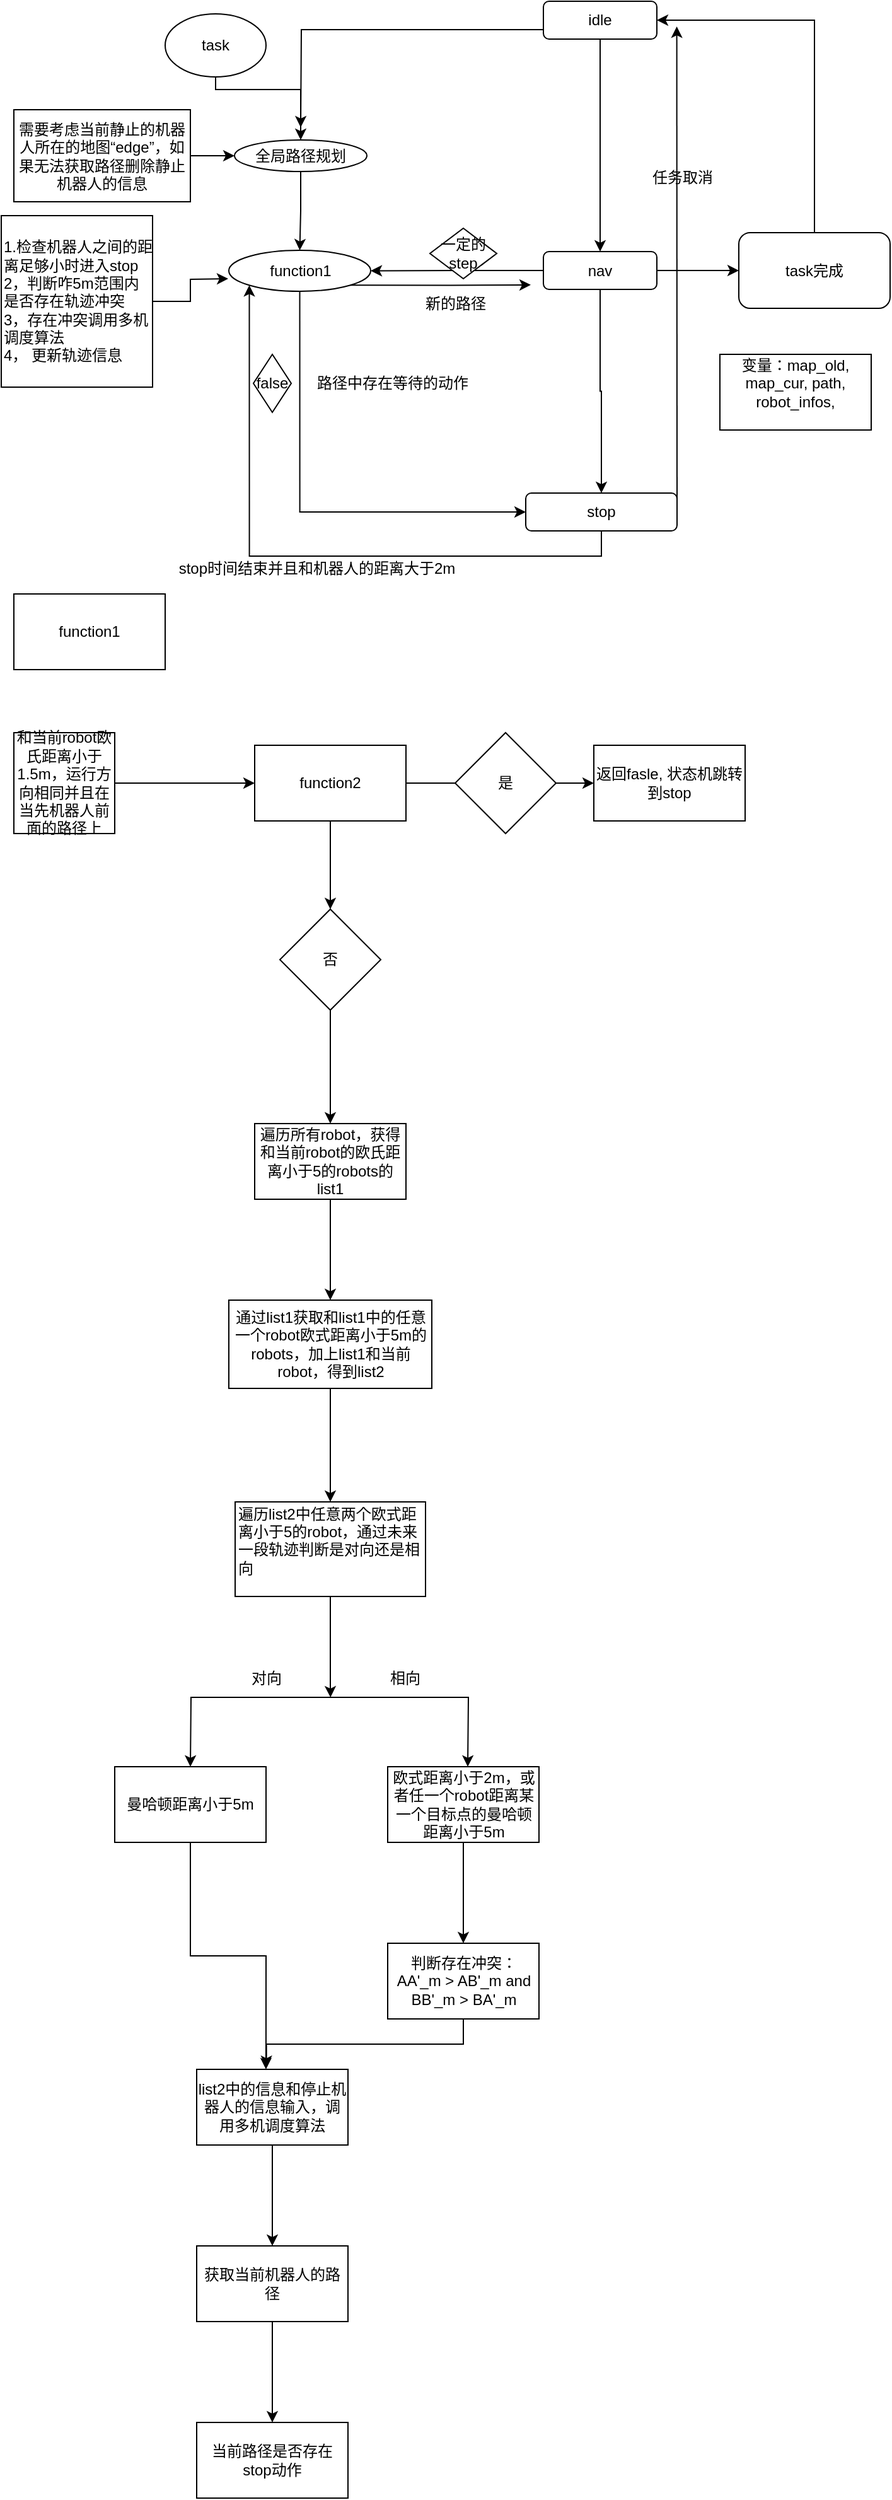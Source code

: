 <mxfile version="15.3.5" type="github" pages="2">
  <diagram id="9fSyIhTfwZy8_oy5fgW9" name="Page-1">
    <mxGraphModel dx="748" dy="523" grid="1" gridSize="10" guides="1" tooltips="1" connect="1" arrows="1" fold="1" page="1" pageScale="1" pageWidth="827" pageHeight="1169" math="0" shadow="0">
      <root>
        <mxCell id="0" />
        <mxCell id="1" parent="0" />
        <mxCell id="qDxuMMK1ASLJ5tELzvt4-7" value="" style="edgeStyle=orthogonalEdgeStyle;rounded=0;orthogonalLoop=1;jettySize=auto;html=1;exitX=0;exitY=0.75;exitDx=0;exitDy=0;" parent="1" source="qDxuMMK1ASLJ5tELzvt4-1" edge="1">
          <mxGeometry relative="1" as="geometry">
            <mxPoint x="345.034" y="160" as="sourcePoint" />
            <mxPoint x="247.5" y="230" as="targetPoint" />
          </mxGeometry>
        </mxCell>
        <mxCell id="qDxuMMK1ASLJ5tELzvt4-17" style="edgeStyle=orthogonalEdgeStyle;rounded=0;orthogonalLoop=1;jettySize=auto;html=1;exitX=0.5;exitY=1;exitDx=0;exitDy=0;entryX=0.5;entryY=0;entryDx=0;entryDy=0;" parent="1" source="qDxuMMK1ASLJ5tELzvt4-1" target="qDxuMMK1ASLJ5tELzvt4-3" edge="1">
          <mxGeometry relative="1" as="geometry" />
        </mxCell>
        <mxCell id="qDxuMMK1ASLJ5tELzvt4-1" value="idle" style="rounded=1;whiteSpace=wrap;html=1;" parent="1" vertex="1">
          <mxGeometry x="440" y="130" width="90" height="30" as="geometry" />
        </mxCell>
        <mxCell id="qDxuMMK1ASLJ5tELzvt4-38" style="edgeStyle=orthogonalEdgeStyle;rounded=0;orthogonalLoop=1;jettySize=auto;html=1;exitX=0;exitY=0.5;exitDx=0;exitDy=0;entryX=1;entryY=0.5;entryDx=0;entryDy=0;" parent="1" source="qDxuMMK1ASLJ5tELzvt4-3" target="qDxuMMK1ASLJ5tELzvt4-11" edge="1">
          <mxGeometry relative="1" as="geometry" />
        </mxCell>
        <mxCell id="qDxuMMK1ASLJ5tELzvt4-39" style="edgeStyle=orthogonalEdgeStyle;rounded=0;orthogonalLoop=1;jettySize=auto;html=1;exitX=0.5;exitY=1;exitDx=0;exitDy=0;" parent="1" source="qDxuMMK1ASLJ5tELzvt4-3" target="qDxuMMK1ASLJ5tELzvt4-4" edge="1">
          <mxGeometry relative="1" as="geometry" />
        </mxCell>
        <mxCell id="JFUP2v7yk-JefAY3bPmS-2" value="" style="edgeStyle=orthogonalEdgeStyle;rounded=0;orthogonalLoop=1;jettySize=auto;html=1;" parent="1" source="qDxuMMK1ASLJ5tELzvt4-3" target="JFUP2v7yk-JefAY3bPmS-1" edge="1">
          <mxGeometry relative="1" as="geometry" />
        </mxCell>
        <mxCell id="qDxuMMK1ASLJ5tELzvt4-3" value="nav" style="rounded=1;whiteSpace=wrap;html=1;" parent="1" vertex="1">
          <mxGeometry x="440" y="328.5" width="90" height="30" as="geometry" />
        </mxCell>
        <mxCell id="3cbIK_l76NgNLZqBz30H-1" style="edgeStyle=orthogonalEdgeStyle;rounded=0;orthogonalLoop=1;jettySize=auto;html=1;exitX=0.5;exitY=1;exitDx=0;exitDy=0;entryX=0;entryY=1;entryDx=0;entryDy=0;" parent="1" source="qDxuMMK1ASLJ5tELzvt4-4" target="qDxuMMK1ASLJ5tELzvt4-11" edge="1">
          <mxGeometry relative="1" as="geometry" />
        </mxCell>
        <mxCell id="YWf5hdl0k4rwagdgwX8Y-10" style="edgeStyle=none;curved=1;rounded=0;orthogonalLoop=1;jettySize=auto;html=1;exitX=1;exitY=0.5;exitDx=0;exitDy=0;endArrow=classic;endFill=1;sourcePerimeterSpacing=8;targetPerimeterSpacing=8;" edge="1" parent="1" source="qDxuMMK1ASLJ5tELzvt4-4">
          <mxGeometry relative="1" as="geometry">
            <mxPoint x="545.793" y="150" as="targetPoint" />
          </mxGeometry>
        </mxCell>
        <mxCell id="qDxuMMK1ASLJ5tELzvt4-4" value="stop" style="rounded=1;whiteSpace=wrap;html=1;" parent="1" vertex="1">
          <mxGeometry x="426" y="520" width="120" height="30" as="geometry" />
        </mxCell>
        <mxCell id="qDxuMMK1ASLJ5tELzvt4-8" style="edgeStyle=orthogonalEdgeStyle;rounded=0;orthogonalLoop=1;jettySize=auto;html=1;exitX=0.5;exitY=1;exitDx=0;exitDy=0;entryX=0.5;entryY=0;entryDx=0;entryDy=0;" parent="1" source="qDxuMMK1ASLJ5tELzvt4-5" target="qDxuMMK1ASLJ5tELzvt4-6" edge="1">
          <mxGeometry relative="1" as="geometry">
            <Array as="points">
              <mxPoint x="180" y="200" />
              <mxPoint x="248" y="200" />
            </Array>
          </mxGeometry>
        </mxCell>
        <mxCell id="qDxuMMK1ASLJ5tELzvt4-5" value="task" style="ellipse;whiteSpace=wrap;html=1;" parent="1" vertex="1">
          <mxGeometry x="140" y="140" width="80" height="50" as="geometry" />
        </mxCell>
        <mxCell id="qDxuMMK1ASLJ5tELzvt4-12" value="" style="edgeStyle=orthogonalEdgeStyle;rounded=0;orthogonalLoop=1;jettySize=auto;html=1;" parent="1" source="qDxuMMK1ASLJ5tELzvt4-6" target="qDxuMMK1ASLJ5tELzvt4-11" edge="1">
          <mxGeometry relative="1" as="geometry" />
        </mxCell>
        <mxCell id="qDxuMMK1ASLJ5tELzvt4-6" value="全局路径规划" style="ellipse;whiteSpace=wrap;html=1;rounded=1;" parent="1" vertex="1">
          <mxGeometry x="195" y="240" width="105" height="25" as="geometry" />
        </mxCell>
        <mxCell id="qDxuMMK1ASLJ5tELzvt4-10" style="edgeStyle=orthogonalEdgeStyle;rounded=0;orthogonalLoop=1;jettySize=auto;html=1;exitX=1;exitY=0.5;exitDx=0;exitDy=0;entryX=0;entryY=0.5;entryDx=0;entryDy=0;" parent="1" source="qDxuMMK1ASLJ5tELzvt4-9" target="qDxuMMK1ASLJ5tELzvt4-6" edge="1">
          <mxGeometry relative="1" as="geometry" />
        </mxCell>
        <mxCell id="qDxuMMK1ASLJ5tELzvt4-9" value="需要考虑当前静止的机器人所在的地图“edge”，如果无法获取路径删除静止机器人的信息" style="rounded=0;whiteSpace=wrap;html=1;" parent="1" vertex="1">
          <mxGeometry x="20" y="216" width="140" height="73" as="geometry" />
        </mxCell>
        <mxCell id="qDxuMMK1ASLJ5tELzvt4-20" style="edgeStyle=orthogonalEdgeStyle;rounded=0;orthogonalLoop=1;jettySize=auto;html=1;exitX=0.5;exitY=1;exitDx=0;exitDy=0;entryX=0;entryY=0.5;entryDx=0;entryDy=0;" parent="1" source="qDxuMMK1ASLJ5tELzvt4-11" target="qDxuMMK1ASLJ5tELzvt4-4" edge="1">
          <mxGeometry relative="1" as="geometry" />
        </mxCell>
        <mxCell id="3cbIK_l76NgNLZqBz30H-3" style="edgeStyle=orthogonalEdgeStyle;rounded=0;orthogonalLoop=1;jettySize=auto;html=1;exitX=1;exitY=1;exitDx=0;exitDy=0;" parent="1" source="qDxuMMK1ASLJ5tELzvt4-11" edge="1">
          <mxGeometry relative="1" as="geometry">
            <mxPoint x="430" y="354.931" as="targetPoint" />
          </mxGeometry>
        </mxCell>
        <mxCell id="qDxuMMK1ASLJ5tELzvt4-11" value="function1" style="ellipse;whiteSpace=wrap;html=1;rounded=1;" parent="1" vertex="1">
          <mxGeometry x="190.5" y="327.5" width="112.5" height="32.5" as="geometry" />
        </mxCell>
        <mxCell id="qDxuMMK1ASLJ5tELzvt4-34" style="edgeStyle=orthogonalEdgeStyle;rounded=0;orthogonalLoop=1;jettySize=auto;html=1;exitX=1;exitY=0.5;exitDx=0;exitDy=0;" parent="1" source="qDxuMMK1ASLJ5tELzvt4-13" edge="1">
          <mxGeometry relative="1" as="geometry">
            <mxPoint x="190" y="350" as="targetPoint" />
          </mxGeometry>
        </mxCell>
        <mxCell id="qDxuMMK1ASLJ5tELzvt4-13" value="&lt;div align=&quot;left&quot;&gt;1.检查机器人之间的距离足够小时进入stop&lt;/div&gt;&lt;div align=&quot;left&quot;&gt;2，判断咋5m范围内是否存在轨迹冲突&lt;/div&gt;&lt;div align=&quot;left&quot;&gt;3，存在冲突调用多机调度算法&lt;/div&gt;&lt;div align=&quot;left&quot;&gt;4， 更新轨迹信息&lt;br&gt;&lt;/div&gt;" style="rounded=0;whiteSpace=wrap;html=1;align=left;" parent="1" vertex="1">
          <mxGeometry x="10" y="300" width="120" height="136" as="geometry" />
        </mxCell>
        <mxCell id="qDxuMMK1ASLJ5tELzvt4-21" value="false" style="rhombus;whiteSpace=wrap;html=1;" parent="1" vertex="1">
          <mxGeometry x="210" y="410" width="30" height="46" as="geometry" />
        </mxCell>
        <mxCell id="qDxuMMK1ASLJ5tELzvt4-36" value="一定的step" style="rhombus;whiteSpace=wrap;html=1;strokeWidth=1;" parent="1" vertex="1">
          <mxGeometry x="350" y="310" width="53" height="40" as="geometry" />
        </mxCell>
        <mxCell id="qDxuMMK1ASLJ5tELzvt4-40" value="function1" style="rounded=0;whiteSpace=wrap;html=1;strokeWidth=1;" parent="1" vertex="1">
          <mxGeometry x="20" y="600" width="120" height="60" as="geometry" />
        </mxCell>
        <mxCell id="qDxuMMK1ASLJ5tELzvt4-45" value="" style="edgeStyle=orthogonalEdgeStyle;rounded=0;orthogonalLoop=1;jettySize=auto;html=1;" parent="1" source="qDxuMMK1ASLJ5tELzvt4-41" target="qDxuMMK1ASLJ5tELzvt4-44" edge="1">
          <mxGeometry relative="1" as="geometry" />
        </mxCell>
        <mxCell id="qDxuMMK1ASLJ5tELzvt4-50" style="edgeStyle=orthogonalEdgeStyle;rounded=0;orthogonalLoop=1;jettySize=auto;html=1;exitX=1;exitY=0.5;exitDx=0;exitDy=0;" parent="1" source="qDxuMMK1ASLJ5tELzvt4-41" target="qDxuMMK1ASLJ5tELzvt4-46" edge="1">
          <mxGeometry relative="1" as="geometry" />
        </mxCell>
        <mxCell id="qDxuMMK1ASLJ5tELzvt4-41" value="function2" style="rounded=0;whiteSpace=wrap;html=1;strokeWidth=1;" parent="1" vertex="1">
          <mxGeometry x="211" y="720" width="120" height="60" as="geometry" />
        </mxCell>
        <mxCell id="qDxuMMK1ASLJ5tELzvt4-43" value="" style="edgeStyle=orthogonalEdgeStyle;rounded=0;orthogonalLoop=1;jettySize=auto;html=1;" parent="1" source="qDxuMMK1ASLJ5tELzvt4-42" target="qDxuMMK1ASLJ5tELzvt4-41" edge="1">
          <mxGeometry relative="1" as="geometry" />
        </mxCell>
        <mxCell id="qDxuMMK1ASLJ5tELzvt4-42" value="和当前robot欧氏距离小于1.5m，运行方向相同并且在当先机器人前面的路径上" style="whiteSpace=wrap;html=1;aspect=fixed;strokeWidth=1;" parent="1" vertex="1">
          <mxGeometry x="20" y="710" width="80" height="80" as="geometry" />
        </mxCell>
        <mxCell id="qDxuMMK1ASLJ5tELzvt4-49" value="" style="edgeStyle=orthogonalEdgeStyle;rounded=0;orthogonalLoop=1;jettySize=auto;html=1;" parent="1" source="qDxuMMK1ASLJ5tELzvt4-44" target="qDxuMMK1ASLJ5tELzvt4-48" edge="1">
          <mxGeometry relative="1" as="geometry" />
        </mxCell>
        <mxCell id="qDxuMMK1ASLJ5tELzvt4-44" value="否" style="rhombus;whiteSpace=wrap;html=1;rounded=0;strokeWidth=1;" parent="1" vertex="1">
          <mxGeometry x="231" y="850" width="80" height="80" as="geometry" />
        </mxCell>
        <mxCell id="qDxuMMK1ASLJ5tELzvt4-46" value="返回fasle, 状态机跳转到stop" style="whiteSpace=wrap;html=1;rounded=0;strokeWidth=1;" parent="1" vertex="1">
          <mxGeometry x="480" y="720" width="120" height="60" as="geometry" />
        </mxCell>
        <mxCell id="qDxuMMK1ASLJ5tELzvt4-53" value="" style="edgeStyle=orthogonalEdgeStyle;rounded=0;orthogonalLoop=1;jettySize=auto;html=1;" parent="1" source="qDxuMMK1ASLJ5tELzvt4-48" target="qDxuMMK1ASLJ5tELzvt4-52" edge="1">
          <mxGeometry relative="1" as="geometry" />
        </mxCell>
        <mxCell id="qDxuMMK1ASLJ5tELzvt4-48" value="遍历所有robot，获得和当前robot的欧氏距离小于5的robots的list1" style="whiteSpace=wrap;html=1;rounded=0;strokeWidth=1;" parent="1" vertex="1">
          <mxGeometry x="211" y="1020" width="120" height="60" as="geometry" />
        </mxCell>
        <mxCell id="qDxuMMK1ASLJ5tELzvt4-51" value="是" style="rhombus;whiteSpace=wrap;html=1;strokeWidth=1;" parent="1" vertex="1">
          <mxGeometry x="370" y="710" width="80" height="80" as="geometry" />
        </mxCell>
        <mxCell id="qDxuMMK1ASLJ5tELzvt4-55" value="" style="edgeStyle=orthogonalEdgeStyle;rounded=0;orthogonalLoop=1;jettySize=auto;html=1;" parent="1" source="qDxuMMK1ASLJ5tELzvt4-52" target="qDxuMMK1ASLJ5tELzvt4-54" edge="1">
          <mxGeometry relative="1" as="geometry" />
        </mxCell>
        <mxCell id="qDxuMMK1ASLJ5tELzvt4-52" value="通过list1获取和list1中的任意一个robot欧式距离小于5m的robots，加上list1和当前robot，得到list2" style="whiteSpace=wrap;html=1;rounded=0;strokeWidth=1;" parent="1" vertex="1">
          <mxGeometry x="190.5" y="1160" width="161" height="70" as="geometry" />
        </mxCell>
        <mxCell id="qDxuMMK1ASLJ5tELzvt4-54" value="&lt;div align=&quot;left&quot;&gt;遍历list2中任意两个欧式距离小于5的robot，通过未来一段轨迹判断是对向还是相向&lt;/div&gt;&lt;div align=&quot;left&quot;&gt;&lt;br&gt;&lt;/div&gt;" style="whiteSpace=wrap;html=1;rounded=0;strokeWidth=1;align=left;" parent="1" vertex="1">
          <mxGeometry x="195.5" y="1320" width="151" height="75" as="geometry" />
        </mxCell>
        <mxCell id="qDxuMMK1ASLJ5tELzvt4-62" style="edgeStyle=orthogonalEdgeStyle;rounded=0;orthogonalLoop=1;jettySize=auto;html=1;exitX=0;exitY=0.5;exitDx=0;exitDy=0;exitPerimeter=0;" parent="1" source="qDxuMMK1ASLJ5tELzvt4-56" edge="1">
          <mxGeometry relative="1" as="geometry">
            <mxPoint x="160" y="1530" as="targetPoint" />
          </mxGeometry>
        </mxCell>
        <mxCell id="qDxuMMK1ASLJ5tELzvt4-63" style="edgeStyle=orthogonalEdgeStyle;rounded=0;orthogonalLoop=1;jettySize=auto;html=1;exitX=1;exitY=0.5;exitDx=0;exitDy=0;exitPerimeter=0;" parent="1" source="qDxuMMK1ASLJ5tELzvt4-56" edge="1">
          <mxGeometry relative="1" as="geometry">
            <mxPoint x="380" y="1530" as="targetPoint" />
          </mxGeometry>
        </mxCell>
        <mxCell id="qDxuMMK1ASLJ5tELzvt4-56" value="" style="line;strokeWidth=1;html=1;" parent="1" vertex="1">
          <mxGeometry x="186.5" y="1470" width="160" height="10" as="geometry" />
        </mxCell>
        <mxCell id="qDxuMMK1ASLJ5tELzvt4-59" style="edgeStyle=orthogonalEdgeStyle;rounded=0;orthogonalLoop=1;jettySize=auto;html=1;exitX=1;exitY=0.5;exitDx=0;exitDy=0;exitPerimeter=0;entryX=0.529;entryY=0.5;entryDx=0;entryDy=0;entryPerimeter=0;" parent="1" source="qDxuMMK1ASLJ5tELzvt4-58" target="qDxuMMK1ASLJ5tELzvt4-56" edge="1">
          <mxGeometry relative="1" as="geometry" />
        </mxCell>
        <mxCell id="qDxuMMK1ASLJ5tELzvt4-58" value="" style="line;strokeWidth=1;direction=south;html=1;" parent="1" vertex="1">
          <mxGeometry x="266" y="1395" width="10" height="70" as="geometry" />
        </mxCell>
        <mxCell id="qDxuMMK1ASLJ5tELzvt4-60" value="对向" style="text;html=1;align=center;verticalAlign=middle;resizable=0;points=[];autosize=1;strokeColor=none;fillColor=none;" parent="1" vertex="1">
          <mxGeometry x="200" y="1450" width="40" height="20" as="geometry" />
        </mxCell>
        <mxCell id="qDxuMMK1ASLJ5tELzvt4-61" value="相向" style="text;html=1;align=center;verticalAlign=middle;resizable=0;points=[];autosize=1;strokeColor=none;fillColor=none;" parent="1" vertex="1">
          <mxGeometry x="310" y="1450" width="40" height="20" as="geometry" />
        </mxCell>
        <mxCell id="qDxuMMK1ASLJ5tELzvt4-69" style="edgeStyle=orthogonalEdgeStyle;rounded=0;orthogonalLoop=1;jettySize=auto;html=1;exitX=0.5;exitY=1;exitDx=0;exitDy=0;entryX=0.458;entryY=0;entryDx=0;entryDy=0;entryPerimeter=0;" parent="1" source="qDxuMMK1ASLJ5tELzvt4-64" target="qDxuMMK1ASLJ5tELzvt4-68" edge="1">
          <mxGeometry relative="1" as="geometry" />
        </mxCell>
        <mxCell id="qDxuMMK1ASLJ5tELzvt4-64" value="曼哈顿距离小于5m" style="rounded=0;whiteSpace=wrap;html=1;strokeWidth=1;" parent="1" vertex="1">
          <mxGeometry x="100" y="1530" width="120" height="60" as="geometry" />
        </mxCell>
        <mxCell id="qDxuMMK1ASLJ5tELzvt4-67" value="" style="edgeStyle=orthogonalEdgeStyle;rounded=0;orthogonalLoop=1;jettySize=auto;html=1;" parent="1" source="qDxuMMK1ASLJ5tELzvt4-65" target="qDxuMMK1ASLJ5tELzvt4-66" edge="1">
          <mxGeometry relative="1" as="geometry" />
        </mxCell>
        <mxCell id="qDxuMMK1ASLJ5tELzvt4-65" value="欧式距离小于2m，或者任一个robot距离某一个目标点的曼哈顿距离小于5m" style="rounded=0;whiteSpace=wrap;html=1;strokeWidth=1;" parent="1" vertex="1">
          <mxGeometry x="316.5" y="1530" width="120" height="60" as="geometry" />
        </mxCell>
        <mxCell id="qDxuMMK1ASLJ5tELzvt4-70" style="edgeStyle=orthogonalEdgeStyle;rounded=0;orthogonalLoop=1;jettySize=auto;html=1;exitX=0.5;exitY=1;exitDx=0;exitDy=0;entryX=0.461;entryY=-0.031;entryDx=0;entryDy=0;entryPerimeter=0;" parent="1" source="qDxuMMK1ASLJ5tELzvt4-66" target="qDxuMMK1ASLJ5tELzvt4-68" edge="1">
          <mxGeometry relative="1" as="geometry" />
        </mxCell>
        <mxCell id="qDxuMMK1ASLJ5tELzvt4-66" value="&lt;div&gt;判断存在冲突：&lt;/div&gt;&lt;div&gt;AA&#39;_m &amp;gt; AB&#39;_m and&lt;/div&gt;&lt;div&gt;BB&#39;_m &amp;gt; BA&#39;_m&lt;br&gt;&lt;/div&gt;" style="whiteSpace=wrap;html=1;rounded=0;strokeWidth=1;" parent="1" vertex="1">
          <mxGeometry x="316.5" y="1670" width="120" height="60" as="geometry" />
        </mxCell>
        <mxCell id="qDxuMMK1ASLJ5tELzvt4-72" value="" style="edgeStyle=orthogonalEdgeStyle;rounded=0;orthogonalLoop=1;jettySize=auto;html=1;" parent="1" source="qDxuMMK1ASLJ5tELzvt4-68" target="qDxuMMK1ASLJ5tELzvt4-71" edge="1">
          <mxGeometry relative="1" as="geometry" />
        </mxCell>
        <mxCell id="qDxuMMK1ASLJ5tELzvt4-68" value="list2中的信息和停止机器人的信息输入，调用多机调度算法" style="rounded=0;whiteSpace=wrap;html=1;strokeWidth=1;" parent="1" vertex="1">
          <mxGeometry x="165" y="1770" width="120" height="60" as="geometry" />
        </mxCell>
        <mxCell id="qDxuMMK1ASLJ5tELzvt4-75" value="" style="edgeStyle=orthogonalEdgeStyle;rounded=0;orthogonalLoop=1;jettySize=auto;html=1;" parent="1" source="qDxuMMK1ASLJ5tELzvt4-71" target="qDxuMMK1ASLJ5tELzvt4-74" edge="1">
          <mxGeometry relative="1" as="geometry" />
        </mxCell>
        <mxCell id="qDxuMMK1ASLJ5tELzvt4-71" value="获取当前机器人的路径" style="whiteSpace=wrap;html=1;rounded=0;strokeWidth=1;" parent="1" vertex="1">
          <mxGeometry x="165" y="1910" width="120" height="60" as="geometry" />
        </mxCell>
        <mxCell id="qDxuMMK1ASLJ5tELzvt4-73" value="路径中存在等待的动作" style="text;html=1;align=center;verticalAlign=middle;resizable=0;points=[];autosize=1;strokeColor=none;fillColor=none;" parent="1" vertex="1">
          <mxGeometry x="250" y="423" width="140" height="20" as="geometry" />
        </mxCell>
        <mxCell id="qDxuMMK1ASLJ5tELzvt4-74" value="当前路径是否存在stop动作" style="whiteSpace=wrap;html=1;rounded=0;strokeWidth=1;" parent="1" vertex="1">
          <mxGeometry x="165" y="2050" width="120" height="60" as="geometry" />
        </mxCell>
        <mxCell id="JFUP2v7yk-JefAY3bPmS-3" style="edgeStyle=orthogonalEdgeStyle;rounded=0;orthogonalLoop=1;jettySize=auto;html=1;exitX=0.5;exitY=0;exitDx=0;exitDy=0;entryX=1;entryY=0.5;entryDx=0;entryDy=0;" parent="1" source="JFUP2v7yk-JefAY3bPmS-1" target="qDxuMMK1ASLJ5tELzvt4-1" edge="1">
          <mxGeometry relative="1" as="geometry" />
        </mxCell>
        <mxCell id="JFUP2v7yk-JefAY3bPmS-1" value="task完成" style="whiteSpace=wrap;html=1;rounded=1;" parent="1" vertex="1">
          <mxGeometry x="595" y="313.5" width="120" height="60" as="geometry" />
        </mxCell>
        <mxCell id="3cbIK_l76NgNLZqBz30H-2" value="stop时间结束并且和机器人的距离大于2m" style="text;html=1;align=center;verticalAlign=middle;resizable=0;points=[];autosize=1;strokeColor=none;fillColor=none;" parent="1" vertex="1">
          <mxGeometry x="140" y="570" width="240" height="20" as="geometry" />
        </mxCell>
        <mxCell id="3cbIK_l76NgNLZqBz30H-4" value="新的路径" style="text;html=1;align=center;verticalAlign=middle;resizable=0;points=[];autosize=1;strokeColor=none;fillColor=none;" parent="1" vertex="1">
          <mxGeometry x="340" y="360" width="60" height="20" as="geometry" />
        </mxCell>
        <mxCell id="3cbIK_l76NgNLZqBz30H-5" value="&lt;div&gt;变量：map_old, map_cur, path, robot_infos, &lt;br&gt;&lt;/div&gt;&lt;div&gt;&lt;br&gt;&lt;/div&gt;" style="whiteSpace=wrap;html=1;" parent="1" vertex="1">
          <mxGeometry x="580" y="410" width="120" height="60" as="geometry" />
        </mxCell>
        <mxCell id="YWf5hdl0k4rwagdgwX8Y-11" value="任务取消" style="text;html=1;align=center;verticalAlign=middle;resizable=0;points=[];autosize=1;strokeColor=none;fillColor=none;" vertex="1" parent="1">
          <mxGeometry x="520" y="260" width="60" height="20" as="geometry" />
        </mxCell>
      </root>
    </mxGraphModel>
  </diagram>
  <diagram id="7LW2NvPQEGOA-iUj2UVO" name="Page-2">
    <mxGraphModel dx="960" dy="654" grid="1" gridSize="10" guides="1" tooltips="1" connect="1" arrows="1" fold="1" page="1" pageScale="1" pageWidth="827" pageHeight="1169" math="0" shadow="0">
      <root>
        <mxCell id="NrLrj79_bSl4Yxio886D-0" />
        <mxCell id="NrLrj79_bSl4Yxio886D-1" parent="NrLrj79_bSl4Yxio886D-0" />
        <mxCell id="iOkQ1qD1qgaQ_Q-xitg9-0" value="" style="edgeStyle=orthogonalEdgeStyle;rounded=0;orthogonalLoop=1;jettySize=auto;html=1;" edge="1" parent="NrLrj79_bSl4Yxio886D-1" source="iOkQ1qD1qgaQ_Q-xitg9-2" target="iOkQ1qD1qgaQ_Q-xitg9-6">
          <mxGeometry relative="1" as="geometry" />
        </mxCell>
        <mxCell id="iOkQ1qD1qgaQ_Q-xitg9-1" style="edgeStyle=orthogonalEdgeStyle;rounded=0;orthogonalLoop=1;jettySize=auto;html=1;exitX=1;exitY=0.5;exitDx=0;exitDy=0;" edge="1" parent="NrLrj79_bSl4Yxio886D-1" source="iOkQ1qD1qgaQ_Q-xitg9-2" target="iOkQ1qD1qgaQ_Q-xitg9-7">
          <mxGeometry relative="1" as="geometry" />
        </mxCell>
        <mxCell id="iOkQ1qD1qgaQ_Q-xitg9-2" value="function2" style="rounded=0;whiteSpace=wrap;html=1;strokeWidth=1;" vertex="1" parent="NrLrj79_bSl4Yxio886D-1">
          <mxGeometry x="211" y="720" width="120" height="60" as="geometry" />
        </mxCell>
        <mxCell id="iOkQ1qD1qgaQ_Q-xitg9-3" value="" style="edgeStyle=orthogonalEdgeStyle;rounded=0;orthogonalLoop=1;jettySize=auto;html=1;" edge="1" parent="NrLrj79_bSl4Yxio886D-1" source="iOkQ1qD1qgaQ_Q-xitg9-4" target="iOkQ1qD1qgaQ_Q-xitg9-2">
          <mxGeometry relative="1" as="geometry" />
        </mxCell>
        <mxCell id="iOkQ1qD1qgaQ_Q-xitg9-4" value="和当前robot欧氏距离小于1.5m，运行方向相同并且在当先机器人前面的路径上" style="whiteSpace=wrap;html=1;aspect=fixed;strokeWidth=1;" vertex="1" parent="NrLrj79_bSl4Yxio886D-1">
          <mxGeometry x="20" y="710" width="80" height="80" as="geometry" />
        </mxCell>
        <mxCell id="iOkQ1qD1qgaQ_Q-xitg9-5" value="" style="edgeStyle=orthogonalEdgeStyle;rounded=0;orthogonalLoop=1;jettySize=auto;html=1;" edge="1" parent="NrLrj79_bSl4Yxio886D-1" source="iOkQ1qD1qgaQ_Q-xitg9-6" target="iOkQ1qD1qgaQ_Q-xitg9-9">
          <mxGeometry relative="1" as="geometry" />
        </mxCell>
        <mxCell id="iOkQ1qD1qgaQ_Q-xitg9-6" value="否" style="rhombus;whiteSpace=wrap;html=1;rounded=0;strokeWidth=1;" vertex="1" parent="NrLrj79_bSl4Yxio886D-1">
          <mxGeometry x="231" y="850" width="80" height="80" as="geometry" />
        </mxCell>
        <mxCell id="iOkQ1qD1qgaQ_Q-xitg9-7" value="返回fasle, 状态机跳转到stop" style="whiteSpace=wrap;html=1;rounded=0;strokeWidth=1;" vertex="1" parent="NrLrj79_bSl4Yxio886D-1">
          <mxGeometry x="480" y="720" width="120" height="60" as="geometry" />
        </mxCell>
        <mxCell id="iOkQ1qD1qgaQ_Q-xitg9-8" value="" style="edgeStyle=orthogonalEdgeStyle;rounded=0;orthogonalLoop=1;jettySize=auto;html=1;" edge="1" parent="NrLrj79_bSl4Yxio886D-1" source="iOkQ1qD1qgaQ_Q-xitg9-9" target="iOkQ1qD1qgaQ_Q-xitg9-12">
          <mxGeometry relative="1" as="geometry" />
        </mxCell>
        <mxCell id="iOkQ1qD1qgaQ_Q-xitg9-9" value="遍历所有robot，获得和当前robot的欧氏距离小于5的robots的list1" style="whiteSpace=wrap;html=1;rounded=0;strokeWidth=1;" vertex="1" parent="NrLrj79_bSl4Yxio886D-1">
          <mxGeometry x="211" y="1020" width="120" height="60" as="geometry" />
        </mxCell>
        <mxCell id="iOkQ1qD1qgaQ_Q-xitg9-10" value="是" style="rhombus;whiteSpace=wrap;html=1;strokeWidth=1;" vertex="1" parent="NrLrj79_bSl4Yxio886D-1">
          <mxGeometry x="370" y="710" width="80" height="80" as="geometry" />
        </mxCell>
        <mxCell id="iOkQ1qD1qgaQ_Q-xitg9-11" value="" style="edgeStyle=orthogonalEdgeStyle;rounded=0;orthogonalLoop=1;jettySize=auto;html=1;" edge="1" parent="NrLrj79_bSl4Yxio886D-1" source="iOkQ1qD1qgaQ_Q-xitg9-12" target="iOkQ1qD1qgaQ_Q-xitg9-13">
          <mxGeometry relative="1" as="geometry" />
        </mxCell>
        <mxCell id="iOkQ1qD1qgaQ_Q-xitg9-12" value="通过list1获取和list1中的任意一个robot欧式距离小于5m的robots，加上list1和当前robot，得到list2" style="whiteSpace=wrap;html=1;rounded=0;strokeWidth=1;" vertex="1" parent="NrLrj79_bSl4Yxio886D-1">
          <mxGeometry x="190.5" y="1160" width="161" height="70" as="geometry" />
        </mxCell>
        <mxCell id="iOkQ1qD1qgaQ_Q-xitg9-13" value="&lt;div align=&quot;left&quot;&gt;遍历list2中任意两个欧式距离小于5的robot，通过未来一段轨迹判断是对向还是相向&lt;/div&gt;&lt;div align=&quot;left&quot;&gt;&lt;br&gt;&lt;/div&gt;" style="whiteSpace=wrap;html=1;rounded=0;strokeWidth=1;align=left;" vertex="1" parent="NrLrj79_bSl4Yxio886D-1">
          <mxGeometry x="195.5" y="1320" width="151" height="75" as="geometry" />
        </mxCell>
        <mxCell id="iOkQ1qD1qgaQ_Q-xitg9-14" style="edgeStyle=orthogonalEdgeStyle;rounded=0;orthogonalLoop=1;jettySize=auto;html=1;exitX=0;exitY=0.5;exitDx=0;exitDy=0;exitPerimeter=0;" edge="1" parent="NrLrj79_bSl4Yxio886D-1" source="iOkQ1qD1qgaQ_Q-xitg9-16">
          <mxGeometry relative="1" as="geometry">
            <mxPoint x="160" y="1530" as="targetPoint" />
          </mxGeometry>
        </mxCell>
        <mxCell id="iOkQ1qD1qgaQ_Q-xitg9-15" style="edgeStyle=orthogonalEdgeStyle;rounded=0;orthogonalLoop=1;jettySize=auto;html=1;exitX=1;exitY=0.5;exitDx=0;exitDy=0;exitPerimeter=0;" edge="1" parent="NrLrj79_bSl4Yxio886D-1" source="iOkQ1qD1qgaQ_Q-xitg9-16">
          <mxGeometry relative="1" as="geometry">
            <mxPoint x="380" y="1530" as="targetPoint" />
          </mxGeometry>
        </mxCell>
        <mxCell id="iOkQ1qD1qgaQ_Q-xitg9-16" value="" style="line;strokeWidth=1;html=1;" vertex="1" parent="NrLrj79_bSl4Yxio886D-1">
          <mxGeometry x="186.5" y="1470" width="160" height="10" as="geometry" />
        </mxCell>
        <mxCell id="iOkQ1qD1qgaQ_Q-xitg9-17" style="edgeStyle=orthogonalEdgeStyle;rounded=0;orthogonalLoop=1;jettySize=auto;html=1;exitX=1;exitY=0.5;exitDx=0;exitDy=0;exitPerimeter=0;entryX=0.529;entryY=0.5;entryDx=0;entryDy=0;entryPerimeter=0;" edge="1" parent="NrLrj79_bSl4Yxio886D-1" source="iOkQ1qD1qgaQ_Q-xitg9-18" target="iOkQ1qD1qgaQ_Q-xitg9-16">
          <mxGeometry relative="1" as="geometry" />
        </mxCell>
        <mxCell id="iOkQ1qD1qgaQ_Q-xitg9-18" value="" style="line;strokeWidth=1;direction=south;html=1;" vertex="1" parent="NrLrj79_bSl4Yxio886D-1">
          <mxGeometry x="266" y="1395" width="10" height="70" as="geometry" />
        </mxCell>
        <mxCell id="iOkQ1qD1qgaQ_Q-xitg9-19" value="对向" style="text;html=1;align=center;verticalAlign=middle;resizable=0;points=[];autosize=1;strokeColor=none;fillColor=none;" vertex="1" parent="NrLrj79_bSl4Yxio886D-1">
          <mxGeometry x="200" y="1450" width="40" height="20" as="geometry" />
        </mxCell>
        <mxCell id="iOkQ1qD1qgaQ_Q-xitg9-20" value="相向" style="text;html=1;align=center;verticalAlign=middle;resizable=0;points=[];autosize=1;strokeColor=none;fillColor=none;" vertex="1" parent="NrLrj79_bSl4Yxio886D-1">
          <mxGeometry x="310" y="1450" width="40" height="20" as="geometry" />
        </mxCell>
        <mxCell id="iOkQ1qD1qgaQ_Q-xitg9-21" style="edgeStyle=orthogonalEdgeStyle;rounded=0;orthogonalLoop=1;jettySize=auto;html=1;exitX=0.5;exitY=1;exitDx=0;exitDy=0;entryX=0.458;entryY=0;entryDx=0;entryDy=0;entryPerimeter=0;" edge="1" parent="NrLrj79_bSl4Yxio886D-1" source="iOkQ1qD1qgaQ_Q-xitg9-22" target="iOkQ1qD1qgaQ_Q-xitg9-28">
          <mxGeometry relative="1" as="geometry" />
        </mxCell>
        <mxCell id="iOkQ1qD1qgaQ_Q-xitg9-22" value="曼哈顿距离小于5m" style="rounded=0;whiteSpace=wrap;html=1;strokeWidth=1;" vertex="1" parent="NrLrj79_bSl4Yxio886D-1">
          <mxGeometry x="100" y="1530" width="120" height="60" as="geometry" />
        </mxCell>
        <mxCell id="iOkQ1qD1qgaQ_Q-xitg9-23" value="" style="edgeStyle=orthogonalEdgeStyle;rounded=0;orthogonalLoop=1;jettySize=auto;html=1;" edge="1" parent="NrLrj79_bSl4Yxio886D-1" source="iOkQ1qD1qgaQ_Q-xitg9-24" target="iOkQ1qD1qgaQ_Q-xitg9-26">
          <mxGeometry relative="1" as="geometry" />
        </mxCell>
        <mxCell id="iOkQ1qD1qgaQ_Q-xitg9-24" value="欧式距离小于2m，或者任一个robot距离某一个目标点的曼哈顿距离小于5m" style="rounded=0;whiteSpace=wrap;html=1;strokeWidth=1;" vertex="1" parent="NrLrj79_bSl4Yxio886D-1">
          <mxGeometry x="316.5" y="1530" width="120" height="60" as="geometry" />
        </mxCell>
        <mxCell id="iOkQ1qD1qgaQ_Q-xitg9-25" style="edgeStyle=orthogonalEdgeStyle;rounded=0;orthogonalLoop=1;jettySize=auto;html=1;exitX=0.5;exitY=1;exitDx=0;exitDy=0;entryX=0.461;entryY=-0.031;entryDx=0;entryDy=0;entryPerimeter=0;" edge="1" parent="NrLrj79_bSl4Yxio886D-1" source="iOkQ1qD1qgaQ_Q-xitg9-26" target="iOkQ1qD1qgaQ_Q-xitg9-28">
          <mxGeometry relative="1" as="geometry" />
        </mxCell>
        <mxCell id="iOkQ1qD1qgaQ_Q-xitg9-26" value="&lt;div&gt;判断存在冲突：&lt;/div&gt;&lt;div&gt;AA&#39;_m &amp;gt; AB&#39;_m and&lt;/div&gt;&lt;div&gt;BB&#39;_m &amp;gt; BA&#39;_m&lt;br&gt;&lt;/div&gt;" style="whiteSpace=wrap;html=1;rounded=0;strokeWidth=1;" vertex="1" parent="NrLrj79_bSl4Yxio886D-1">
          <mxGeometry x="316.5" y="1670" width="120" height="60" as="geometry" />
        </mxCell>
        <mxCell id="iOkQ1qD1qgaQ_Q-xitg9-27" value="" style="edgeStyle=orthogonalEdgeStyle;rounded=0;orthogonalLoop=1;jettySize=auto;html=1;" edge="1" parent="NrLrj79_bSl4Yxio886D-1" source="iOkQ1qD1qgaQ_Q-xitg9-28" target="iOkQ1qD1qgaQ_Q-xitg9-30">
          <mxGeometry relative="1" as="geometry" />
        </mxCell>
        <mxCell id="iOkQ1qD1qgaQ_Q-xitg9-28" value="list2中的信息和停止机器人的信息输入，调用多机调度算法" style="rounded=0;whiteSpace=wrap;html=1;strokeWidth=1;" vertex="1" parent="NrLrj79_bSl4Yxio886D-1">
          <mxGeometry x="165" y="1770" width="120" height="60" as="geometry" />
        </mxCell>
        <mxCell id="iOkQ1qD1qgaQ_Q-xitg9-29" value="" style="edgeStyle=orthogonalEdgeStyle;rounded=0;orthogonalLoop=1;jettySize=auto;html=1;" edge="1" parent="NrLrj79_bSl4Yxio886D-1" source="iOkQ1qD1qgaQ_Q-xitg9-30" target="iOkQ1qD1qgaQ_Q-xitg9-31">
          <mxGeometry relative="1" as="geometry" />
        </mxCell>
        <mxCell id="iOkQ1qD1qgaQ_Q-xitg9-30" value="获取当前机器人的路径" style="whiteSpace=wrap;html=1;rounded=0;strokeWidth=1;" vertex="1" parent="NrLrj79_bSl4Yxio886D-1">
          <mxGeometry x="165" y="1910" width="120" height="60" as="geometry" />
        </mxCell>
        <mxCell id="iOkQ1qD1qgaQ_Q-xitg9-31" value="当前路径是否存在stop动作" style="whiteSpace=wrap;html=1;rounded=0;strokeWidth=1;" vertex="1" parent="NrLrj79_bSl4Yxio886D-1">
          <mxGeometry x="165" y="2050" width="120" height="60" as="geometry" />
        </mxCell>
      </root>
    </mxGraphModel>
  </diagram>
</mxfile>
